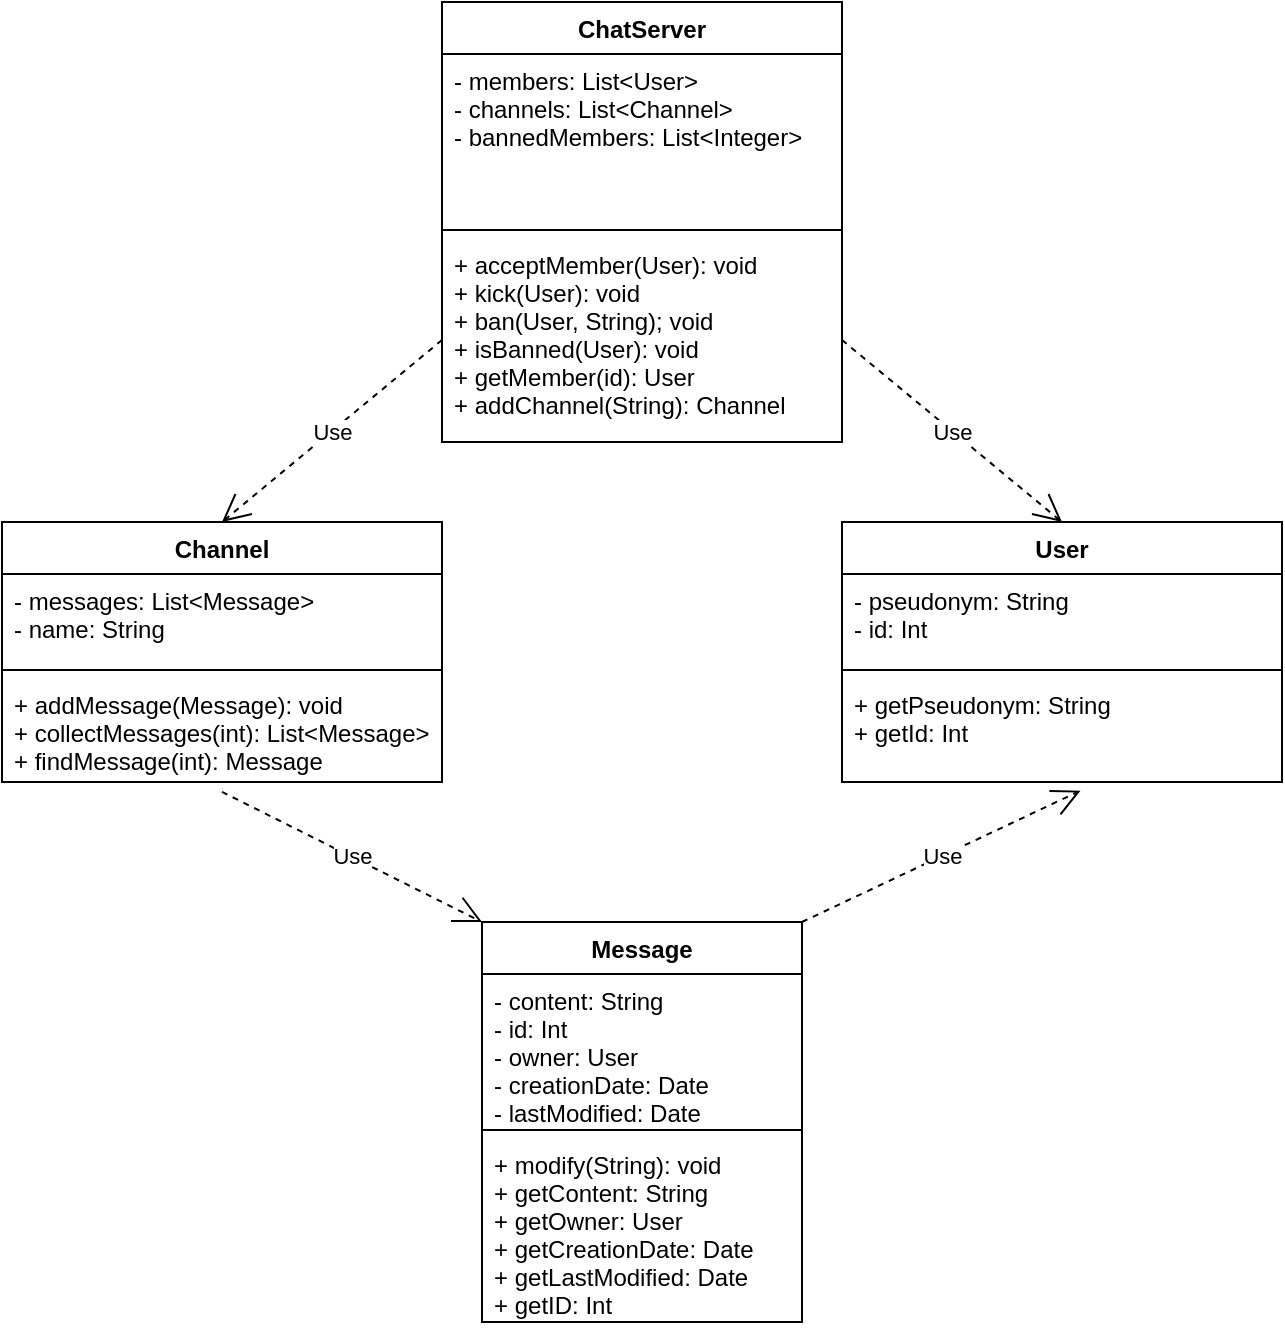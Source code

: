 <mxfile version="15.3.8" type="device"><diagram id="ZJIOCqd_QXiWTQbYBxOv" name="Page-1"><mxGraphModel dx="1086" dy="2015" grid="1" gridSize="10" guides="1" tooltips="1" connect="1" arrows="1" fold="1" page="1" pageScale="1" pageWidth="827" pageHeight="1169" math="0" shadow="0"><root><mxCell id="0"/><mxCell id="1" parent="0"/><mxCell id="mXgoeaT0I2NbIYnLo0qV-1" value="Channel" style="swimlane;fontStyle=1;align=center;verticalAlign=top;childLayout=stackLayout;horizontal=1;startSize=26;horizontalStack=0;resizeParent=1;resizeParentMax=0;resizeLast=0;collapsible=1;marginBottom=0;" parent="1" vertex="1"><mxGeometry x="100" y="40" width="220" height="130" as="geometry"/></mxCell><mxCell id="mXgoeaT0I2NbIYnLo0qV-2" value="- messages: List&lt;Message&gt;&#10;- name: String&#10;" style="text;strokeColor=none;fillColor=none;align=left;verticalAlign=top;spacingLeft=4;spacingRight=4;overflow=hidden;rotatable=0;points=[[0,0.5],[1,0.5]];portConstraint=eastwest;" parent="mXgoeaT0I2NbIYnLo0qV-1" vertex="1"><mxGeometry y="26" width="220" height="44" as="geometry"/></mxCell><mxCell id="mXgoeaT0I2NbIYnLo0qV-3" value="" style="line;strokeWidth=1;fillColor=none;align=left;verticalAlign=middle;spacingTop=-1;spacingLeft=3;spacingRight=3;rotatable=0;labelPosition=right;points=[];portConstraint=eastwest;" parent="mXgoeaT0I2NbIYnLo0qV-1" vertex="1"><mxGeometry y="70" width="220" height="8" as="geometry"/></mxCell><mxCell id="mXgoeaT0I2NbIYnLo0qV-4" value="+ addMessage(Message): void&#10;+ collectMessages(int): List&lt;Message&gt;&#10;+ findMessage(int): Message" style="text;strokeColor=none;fillColor=none;align=left;verticalAlign=top;spacingLeft=4;spacingRight=4;overflow=hidden;rotatable=0;points=[[0,0.5],[1,0.5]];portConstraint=eastwest;" parent="mXgoeaT0I2NbIYnLo0qV-1" vertex="1"><mxGeometry y="78" width="220" height="52" as="geometry"/></mxCell><mxCell id="mXgoeaT0I2NbIYnLo0qV-5" value="Message" style="swimlane;fontStyle=1;align=center;verticalAlign=top;childLayout=stackLayout;horizontal=1;startSize=26;horizontalStack=0;resizeParent=1;resizeParentMax=0;resizeLast=0;collapsible=1;marginBottom=0;" parent="1" vertex="1"><mxGeometry x="340" y="240" width="160" height="200" as="geometry"/></mxCell><mxCell id="mXgoeaT0I2NbIYnLo0qV-6" value="- content: String&#10;- id: Int&#10;- owner: User&#10;- creationDate: Date&#10;- lastModified: Date&#10;" style="text;strokeColor=none;fillColor=none;align=left;verticalAlign=top;spacingLeft=4;spacingRight=4;overflow=hidden;rotatable=0;points=[[0,0.5],[1,0.5]];portConstraint=eastwest;" parent="mXgoeaT0I2NbIYnLo0qV-5" vertex="1"><mxGeometry y="26" width="160" height="74" as="geometry"/></mxCell><mxCell id="mXgoeaT0I2NbIYnLo0qV-7" value="" style="line;strokeWidth=1;fillColor=none;align=left;verticalAlign=middle;spacingTop=-1;spacingLeft=3;spacingRight=3;rotatable=0;labelPosition=right;points=[];portConstraint=eastwest;" parent="mXgoeaT0I2NbIYnLo0qV-5" vertex="1"><mxGeometry y="100" width="160" height="8" as="geometry"/></mxCell><mxCell id="mXgoeaT0I2NbIYnLo0qV-8" value="+ modify(String): void&#10;+ getContent: String&#10;+ getOwner: User&#10;+ getCreationDate: Date&#10;+ getLastModified: Date&#10;+ getID: Int" style="text;strokeColor=none;fillColor=none;align=left;verticalAlign=top;spacingLeft=4;spacingRight=4;overflow=hidden;rotatable=0;points=[[0,0.5],[1,0.5]];portConstraint=eastwest;" parent="mXgoeaT0I2NbIYnLo0qV-5" vertex="1"><mxGeometry y="108" width="160" height="92" as="geometry"/></mxCell><mxCell id="mXgoeaT0I2NbIYnLo0qV-9" value="Use" style="endArrow=open;endSize=12;dashed=1;html=1;exitX=0.5;exitY=1.095;exitDx=0;exitDy=0;exitPerimeter=0;entryX=0;entryY=0;entryDx=0;entryDy=0;" parent="1" source="mXgoeaT0I2NbIYnLo0qV-4" target="mXgoeaT0I2NbIYnLo0qV-5" edge="1"><mxGeometry width="160" relative="1" as="geometry"><mxPoint x="260" y="430" as="sourcePoint"/><mxPoint x="420" y="430" as="targetPoint"/></mxGeometry></mxCell><mxCell id="uRaGPQ3AEpVse975P6Mf-1" value="ChatServer" style="swimlane;fontStyle=1;align=center;verticalAlign=top;childLayout=stackLayout;horizontal=1;startSize=26;horizontalStack=0;resizeParent=1;resizeParentMax=0;resizeLast=0;collapsible=1;marginBottom=0;" parent="1" vertex="1"><mxGeometry x="320" y="-220" width="200" height="220" as="geometry"/></mxCell><mxCell id="uRaGPQ3AEpVse975P6Mf-2" value="- members: List&lt;User&gt;&#10;- channels: List&lt;Channel&gt;&#10;- bannedMembers: List&lt;Integer&gt;&#10;" style="text;strokeColor=none;fillColor=none;align=left;verticalAlign=top;spacingLeft=4;spacingRight=4;overflow=hidden;rotatable=0;points=[[0,0.5],[1,0.5]];portConstraint=eastwest;" parent="uRaGPQ3AEpVse975P6Mf-1" vertex="1"><mxGeometry y="26" width="200" height="84" as="geometry"/></mxCell><mxCell id="uRaGPQ3AEpVse975P6Mf-3" value="" style="line;strokeWidth=1;fillColor=none;align=left;verticalAlign=middle;spacingTop=-1;spacingLeft=3;spacingRight=3;rotatable=0;labelPosition=right;points=[];portConstraint=eastwest;" parent="uRaGPQ3AEpVse975P6Mf-1" vertex="1"><mxGeometry y="110" width="200" height="8" as="geometry"/></mxCell><mxCell id="uRaGPQ3AEpVse975P6Mf-4" value="+ acceptMember(User): void&#10;+ kick(User): void&#10;+ ban(User, String); void&#10;+ isBanned(User): void&#10;+ getMember(id): User&#10;+ addChannel(String): Channel" style="text;strokeColor=none;fillColor=none;align=left;verticalAlign=top;spacingLeft=4;spacingRight=4;overflow=hidden;rotatable=0;points=[[0,0.5],[1,0.5]];portConstraint=eastwest;" parent="uRaGPQ3AEpVse975P6Mf-1" vertex="1"><mxGeometry y="118" width="200" height="102" as="geometry"/></mxCell><mxCell id="uRaGPQ3AEpVse975P6Mf-5" value="User" style="swimlane;fontStyle=1;align=center;verticalAlign=top;childLayout=stackLayout;horizontal=1;startSize=26;horizontalStack=0;resizeParent=1;resizeParentMax=0;resizeLast=0;collapsible=1;marginBottom=0;" parent="1" vertex="1"><mxGeometry x="520" y="40" width="220" height="130" as="geometry"/></mxCell><mxCell id="uRaGPQ3AEpVse975P6Mf-6" value="- pseudonym: String&#10;- id: Int&#10;" style="text;strokeColor=none;fillColor=none;align=left;verticalAlign=top;spacingLeft=4;spacingRight=4;overflow=hidden;rotatable=0;points=[[0,0.5],[1,0.5]];portConstraint=eastwest;" parent="uRaGPQ3AEpVse975P6Mf-5" vertex="1"><mxGeometry y="26" width="220" height="44" as="geometry"/></mxCell><mxCell id="uRaGPQ3AEpVse975P6Mf-7" value="" style="line;strokeWidth=1;fillColor=none;align=left;verticalAlign=middle;spacingTop=-1;spacingLeft=3;spacingRight=3;rotatable=0;labelPosition=right;points=[];portConstraint=eastwest;" parent="uRaGPQ3AEpVse975P6Mf-5" vertex="1"><mxGeometry y="70" width="220" height="8" as="geometry"/></mxCell><mxCell id="uRaGPQ3AEpVse975P6Mf-8" value="+ getPseudonym: String&#10;+ getId: Int" style="text;strokeColor=none;fillColor=none;align=left;verticalAlign=top;spacingLeft=4;spacingRight=4;overflow=hidden;rotatable=0;points=[[0,0.5],[1,0.5]];portConstraint=eastwest;" parent="uRaGPQ3AEpVse975P6Mf-5" vertex="1"><mxGeometry y="78" width="220" height="52" as="geometry"/></mxCell><mxCell id="uRaGPQ3AEpVse975P6Mf-9" value="Use" style="endArrow=open;endSize=12;dashed=1;html=1;exitX=0;exitY=0.5;exitDx=0;exitDy=0;entryX=0.5;entryY=0;entryDx=0;entryDy=0;" parent="1" source="uRaGPQ3AEpVse975P6Mf-4" target="mXgoeaT0I2NbIYnLo0qV-1" edge="1"><mxGeometry width="160" relative="1" as="geometry"><mxPoint x="200" y="184.94" as="sourcePoint"/><mxPoint x="200" y="240" as="targetPoint"/></mxGeometry></mxCell><mxCell id="uRaGPQ3AEpVse975P6Mf-10" value="Use" style="endArrow=open;endSize=12;dashed=1;html=1;exitX=1;exitY=0.5;exitDx=0;exitDy=0;entryX=0.5;entryY=0;entryDx=0;entryDy=0;" parent="1" source="uRaGPQ3AEpVse975P6Mf-4" target="uRaGPQ3AEpVse975P6Mf-5" edge="1"><mxGeometry width="160" relative="1" as="geometry"><mxPoint x="370" y="-121" as="sourcePoint"/><mxPoint x="620" y="30" as="targetPoint"/></mxGeometry></mxCell><mxCell id="uRaGPQ3AEpVse975P6Mf-11" value="Use" style="endArrow=open;endSize=12;dashed=1;html=1;exitX=1;exitY=0;exitDx=0;exitDy=0;entryX=0.542;entryY=1.083;entryDx=0;entryDy=0;entryPerimeter=0;" parent="1" source="mXgoeaT0I2NbIYnLo0qV-5" target="uRaGPQ3AEpVse975P6Mf-8" edge="1"><mxGeometry width="160" relative="1" as="geometry"><mxPoint x="200" y="184.94" as="sourcePoint"/><mxPoint x="330" y="290" as="targetPoint"/></mxGeometry></mxCell></root></mxGraphModel></diagram></mxfile>